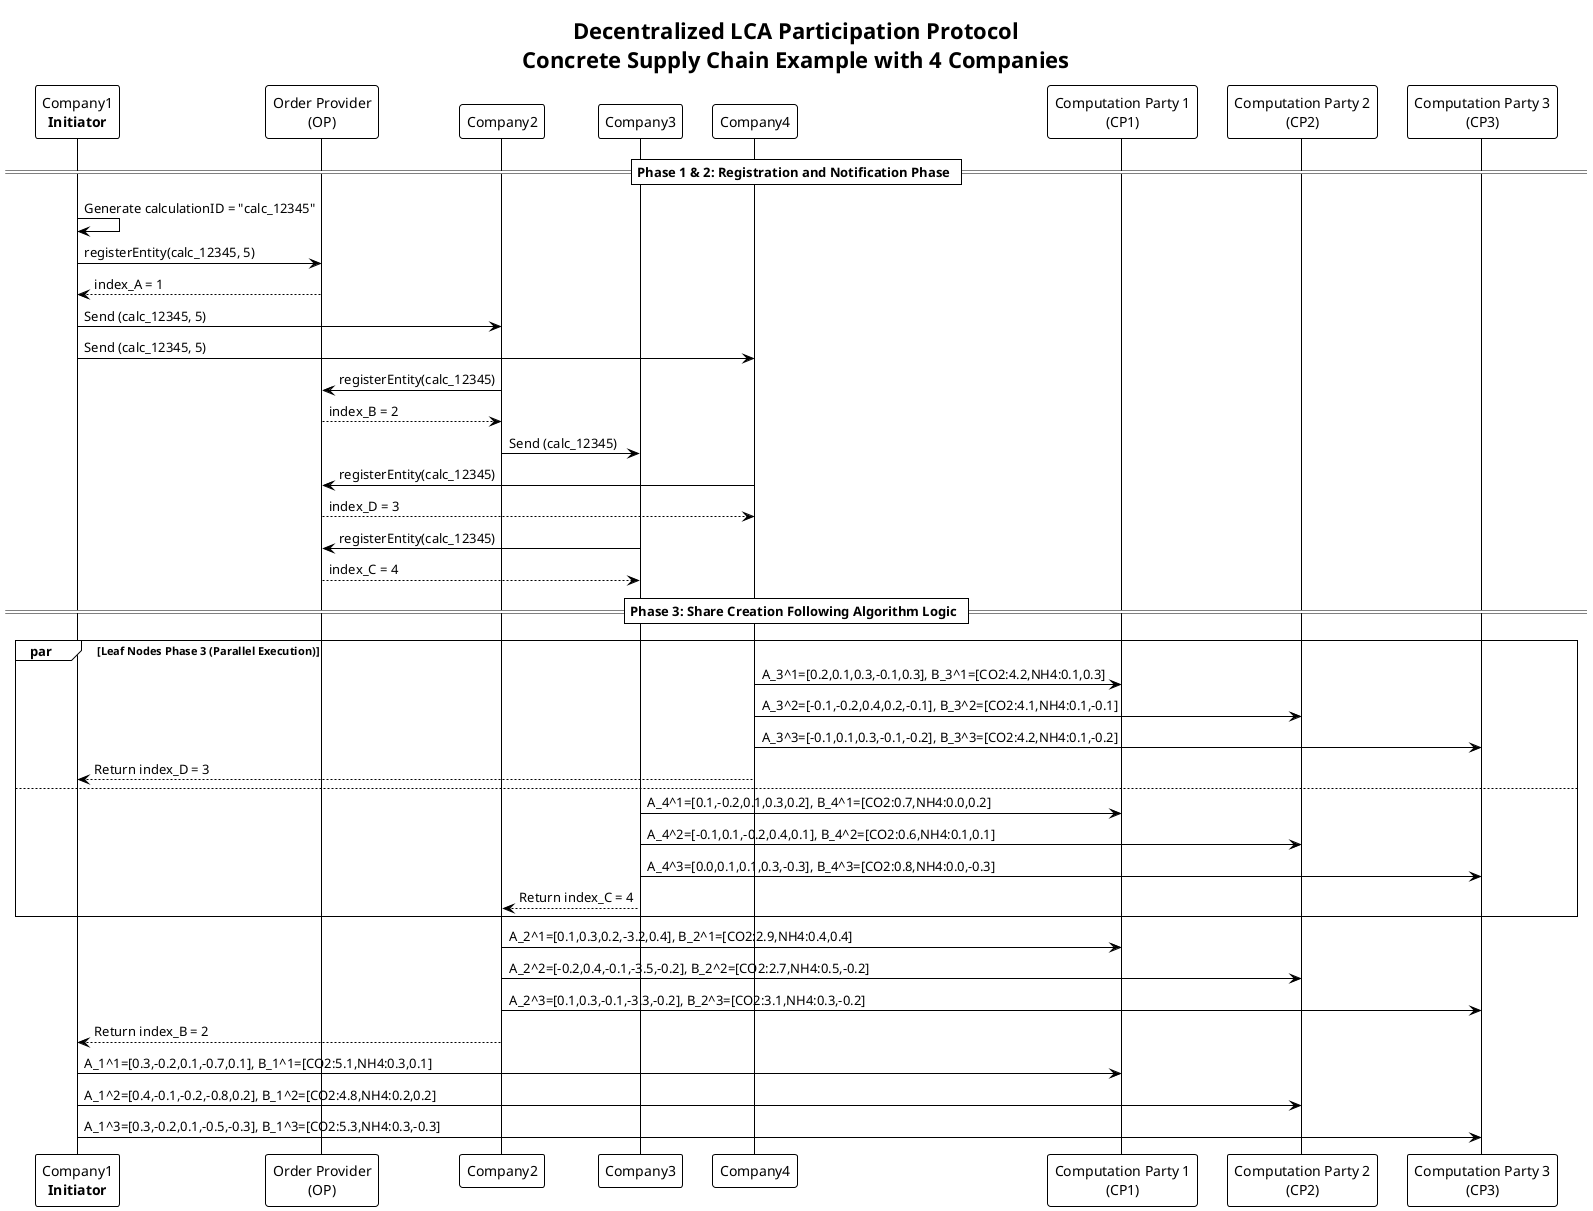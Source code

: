 @startuml
!theme plain
title Decentralized LCA Participation Protocol\nConcrete Supply Chain Example with 4 Companies
participant "Company1\n**Initiator**" as A
participant "Order Provider\n(OP)" as OP
participant "Company2" as B
participant "Company3" as C
participant "Company4" as D
participant "Computation Party 1\n(CP1)" as CP1
participant "Computation Party 2\n(CP2)" as CP2
participant "Computation Party 3\n(CP3)" as CP3
== Phase 1 & 2: Registration and Notification Phase ==
A -> A : Generate calculationID = "calc_12345"
A -> OP : registerEntity(calc_12345, 5)
OP --> A : index_A = 1
A -> B : Send (calc_12345, 5)
A -> D : Send (calc_12345, 5)
B -> OP : registerEntity(calc_12345)
OP --> B : index_B = 2
B -> C : Send (calc_12345)
D -> OP : registerEntity(calc_12345)
OP --> D : index_D = 3
C -> OP : registerEntity(calc_12345)
OP --> C : index_C = 4
== Phase 3: Share Creation Following Algorithm Logic ==
par Leaf Nodes Phase 3 (Parallel Execution)
    D -> CP1 : A_3^1=[0.2,0.1,0.3,-0.1,0.3], B_3^1=[CO2:4.2,NH4:0.1,0.3]
    D -> CP2 : A_3^2=[-0.1,-0.2,0.4,0.2,-0.1], B_3^2=[CO2:4.1,NH4:0.1,-0.1] 
    D -> CP3 : A_3^3=[-0.1,0.1,0.3,-0.1,-0.2], B_3^3=[CO2:4.2,NH4:0.1,-0.2]
    D --> A : Return index_D = 3
also
    C -> CP1 : A_4^1=[0.1,-0.2,0.1,0.3,0.2], B_4^1=[CO2:0.7,NH4:0.0,0.2]
    C -> CP2 : A_4^2=[-0.1,0.1,-0.2,0.4,0.1], B_4^2=[CO2:0.6,NH4:0.1,0.1]
    C -> CP3 : A_4^3=[0.0,0.1,0.1,0.3,-0.3], B_4^3=[CO2:0.8,NH4:0.0,-0.3]
    C --> B : Return index_C = 4
end
B -> CP1 : A_2^1=[0.1,0.3,0.2,-3.2,0.4], B_2^1=[CO2:2.9,NH4:0.4,0.4]
B -> CP2 : A_2^2=[-0.2,0.4,-0.1,-3.5,-0.2], B_2^2=[CO2:2.7,NH4:0.5,-0.2]
B -> CP3 : A_2^3=[0.1,0.3,-0.1,-3.3,-0.2], B_2^3=[CO2:3.1,NH4:0.3,-0.2]
B --> A : Return index_B = 2
A -> CP1 : A_1^1=[0.3,-0.2,0.1,-0.7,0.1], B_1^1=[CO2:5.1,NH4:0.3,0.1]
A -> CP2 : A_1^2=[0.4,-0.1,-0.2,-0.8,0.2], B_1^2=[CO2:4.8,NH4:0.2,0.2]
A -> CP3 : A_1^3=[0.3,-0.2,0.1,-0.5,-0.3], B_1^3=[CO2:5.3,NH4:0.3,-0.3]
@enduml